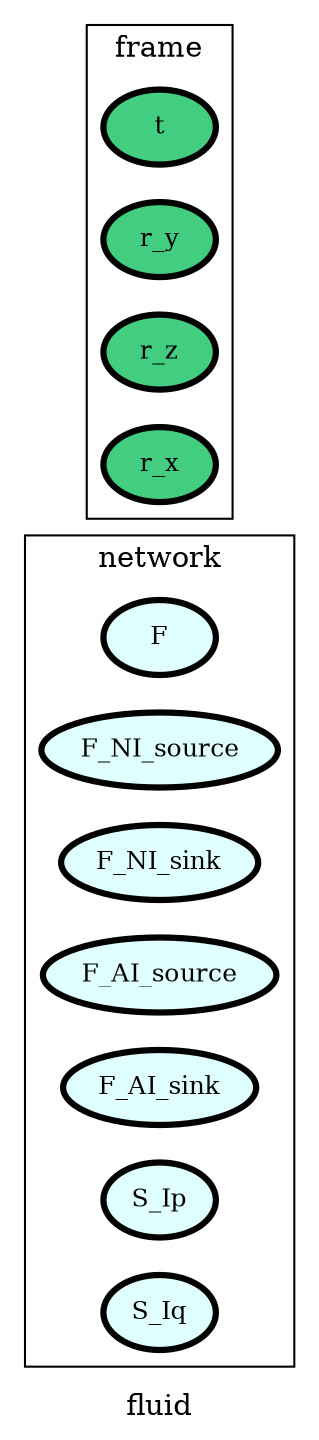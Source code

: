 digraph fluid {
label=fluid;
rankdir=LR;
subgraph cluster_fluid___transport {
label=transport;
rankdir=LR;
}

subgraph cluster_fluid___geometry {
label=geometry;
rankdir=LR;
}

subgraph cluster_fluid___properties {
label=properties;
rankdir=LR;
}

subgraph cluster_fluid___network {
label=network;
rankdir=LR;
V_2 [fillcolor=lightcyan1, fontsize=12, label=F, penwidth=3, style=filled];
V_3 [fillcolor=lightcyan1, fontsize=12, label=F_NI_source, penwidth=3, style=filled];
V_4 [fillcolor=lightcyan1, fontsize=12, label=F_NI_sink, penwidth=3, style=filled];
V_5 [fillcolor=lightcyan1, fontsize=12, label=F_AI_source, penwidth=3, style=filled];
V_6 [fillcolor=lightcyan1, fontsize=12, label=F_AI_sink, penwidth=3, style=filled];
V_7 [fillcolor=lightcyan1, fontsize=12, label=S_Ip, penwidth=3, style=filled];
V_8 [fillcolor=lightcyan1, fontsize=12, label=S_Iq, penwidth=3, style=filled];
}

subgraph cluster_fluid___differenceOperator {
label=differenceOperator;
rankdir=LR;
}

subgraph cluster_fluid___frame {
label=frame;
rankdir=LR;
V_1 [fillcolor=seagreen3, fontsize=12, label=t, penwidth=3, style=filled];
V_10 [fillcolor=seagreen3, fontsize=12, label=r_y, penwidth=3, style=filled];
V_11 [fillcolor=seagreen3, fontsize=12, label=r_z, penwidth=3, style=filled];
V_9 [fillcolor=seagreen3, fontsize=12, label=r_x, penwidth=3, style=filled];
}

subgraph cluster_fluid___state {
label=state;
rankdir=LR;
}

subgraph cluster_fluid___constant {
label=constant;
rankdir=LR;
}

subgraph cluster_fluid___effort {
label=effort;
rankdir=LR;
}

subgraph cluster_fluid___secondaryState {
label=secondaryState;
rankdir=LR;
}

subgraph cluster_fluid___conversion {
label=conversion;
rankdir=LR;
}

subgraph cluster_fluid___diffState {
label=diffState;
rankdir=LR;
}

subgraph cluster_fluid___internalTransport {
label=internalTransport;
rankdir=LR;
}

}
